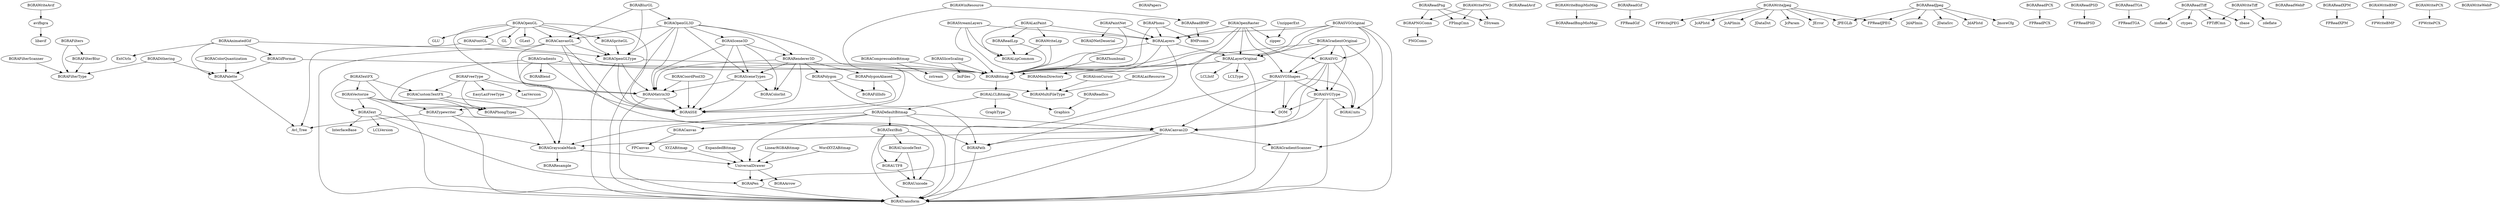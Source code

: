 digraph Uses {
  "avifbgra" -> "libavif"
  "avifbgra" [href="avifbgra.html"]
  "BGRAAnimatedGif" -> "BGRABitmap"
  "BGRAAnimatedGif" -> "BGRAPalette"
  "BGRAAnimatedGif" -> "BGRAGifFormat"
  "BGRAAnimatedGif" -> "ExtCtrls"
  "BGRAAnimatedGif" [href="BGRAAnimatedGif.html"]
  "BGRAArrow" [href="BGRAArrow.html"]
  "BGRABitmap" -> "BGRALCLBitmap"
  "BGRABitmap" [href="BGRABitmap.html"]
  "BGRABlend" [href="BGRABlend.html"]
  "BGRABlurGL" -> "BGRAOpenGL3D"
  "BGRABlurGL" -> "BGRACanvasGL"
  "BGRABlurGL" -> "BGRAOpenGLType"
  "BGRABlurGL" [href="BGRABlurGL.html"]
  "BGRACanvas" -> "FPCanvas"
  "BGRACanvas" [href="BGRACanvas.html"]
  "BGRACanvas2D" -> "BGRATransform"
  "BGRACanvas2D" -> "BGRAGradientScanner"
  "BGRACanvas2D" -> "BGRAPath"
  "BGRACanvas2D" -> "BGRAPen"
  "BGRACanvas2D" -> "BGRAGrayscaleMask"
  "BGRACanvas2D" [href="BGRACanvas2D.html"]
  "BGRACanvasGL" -> "BGRAOpenGLType"
  "BGRACanvasGL" -> "BGRATransform"
  "BGRACanvasGL" -> "BGRAPath"
  "BGRACanvasGL" -> "BGRASSE"
  "BGRACanvasGL" -> "BGRAMatrix3D"
  "BGRACanvasGL" [href="BGRACanvasGL.html"]
  "BGRAColorInt" [href="BGRAColorInt.html"]
  "BGRAColorQuantization" -> "BGRAPalette"
  "BGRAColorQuantization" [href="BGRAColorQuantization.html"]
  "BGRACompressableBitmap" -> "BGRABitmap"
  "BGRACompressableBitmap" -> "zstream"
  "BGRACompressableBitmap" [href="BGRACompressableBitmap.html"]
  "BGRACoordPool3D" -> "BGRASSE"
  "BGRACoordPool3D" -> "BGRAMatrix3D"
  "BGRACoordPool3D" [href="BGRACoordPool3D.html"]
  "BGRACustomTextFX" -> "BGRAPhongTypes"
  "BGRACustomTextFX" -> "BGRAGrayscaleMask"
  "BGRACustomTextFX" [href="BGRACustomTextFX.html"]
  "BGRADefaultBitmap" -> "BGRACanvas"
  "BGRADefaultBitmap" -> "BGRACanvas2D"
  "BGRADefaultBitmap" -> "BGRATransform"
  "BGRADefaultBitmap" -> "BGRATextBidi"
  "BGRADefaultBitmap" -> "UniversalDrawer"
  "BGRADefaultBitmap" -> "BGRAGrayscaleMask"
  "BGRADefaultBitmap" [href="BGRADefaultBitmap.html"]
  "BGRADithering" -> "BGRAFilterType"
  "BGRADithering" -> "BGRAPalette"
  "BGRADithering" [href="BGRADithering.html"]
  "BGRADNetDeserial" [href="BGRADNetDeserial.html"]
  "BGRAFillInfo" [href="BGRAFillInfo.html"]
  "BGRAFilterBlur" -> "BGRAFilterType"
  "BGRAFilterBlur" [href="BGRAFilterBlur.html"]
  "BGRAFilters" -> "BGRAFilterType"
  "BGRAFilters" -> "BGRAFilterBlur"
  "BGRAFilters" [href="BGRAFilters.html"]
  "BGRAFilterScanner" -> "BGRAFilterType"
  "BGRAFilterScanner" [href="BGRAFilterScanner.html"]
  "BGRAFilterType" [href="BGRAFilterType.html"]
  "BGRAFontGL" -> "BGRAOpenGLType"
  "BGRAFontGL" -> "Avl_Tree"
  "BGRAFontGL" [href="BGRAFontGL.html"]
  "BGRAFreeType" -> "EasyLazFreeType"
  "BGRAFreeType" -> "BGRACustomTextFX"
  "BGRAFreeType" -> "BGRAPhongTypes"
  "BGRAFreeType" -> "BGRATypewriter"
  "BGRAFreeType" -> "LazVersion"
  "BGRAFreeType" [href="BGRAFreeType.html"]
  "BGRAGifFormat" -> "BGRABitmap"
  "BGRAGifFormat" -> "BGRAPalette"
  "BGRAGifFormat" [href="BGRAGifFormat.html"]
  "BGRAGradientOriginal" -> "BGRALayerOriginal"
  "BGRAGradientOriginal" -> "BGRABitmap"
  "BGRAGradientOriginal" -> "BGRAGradientScanner"
  "BGRAGradientOriginal" -> "BGRASVG"
  "BGRAGradientOriginal" -> "BGRASVGShapes"
  "BGRAGradientOriginal" -> "BGRASVGType"
  "BGRAGradientOriginal" [href="BGRAGradientOriginal.html"]
  "BGRAGradients" -> "BGRABitmap"
  "BGRAGradients" -> "BGRABlend"
  "BGRAGradients" -> "BGRAPhongTypes"
  "BGRAGradients" -> "BGRASSE"
  "BGRAGradients" -> "BGRAGrayscaleMask"
  "BGRAGradients" [href="BGRAGradients.html"]
  "BGRAGradientScanner" -> "BGRATransform"
  "BGRAGradientScanner" [href="BGRAGradientScanner.html"]
  "BGRAGrayscaleMask" -> "BGRAResample"
  "BGRAGrayscaleMask" -> "UniversalDrawer"
  "BGRAGrayscaleMask" [href="BGRAGrayscaleMask.html"]
  "BGRAIconCursor" -> "BGRAMultiFileType"
  "BGRAIconCursor" [href="BGRAIconCursor.html"]
  "BGRALayerOriginal" -> "BGRABitmap"
  "BGRALayerOriginal" -> "BGRATransform"
  "BGRALayerOriginal" -> "BGRAMemDirectory"
  "BGRALayerOriginal" -> "LCLType"
  "BGRALayerOriginal" -> "LCLIntf"
  "BGRALayerOriginal" [href="BGRALayerOriginal.html"]
  "BGRALayers" -> "BGRABitmap"
  "BGRALayers" -> "BGRAMemDirectory"
  "BGRALayers" -> "BGRATransform"
  "BGRALayers" -> "BGRALayerOriginal"
  "BGRALayers" [href="BGRALayers.html"]
  "BGRALazPaint" -> "BGRALayers"
  "BGRALazPaint" -> "BGRAReadLzp"
  "BGRALazPaint" -> "BGRAWriteLzp"
  "BGRALazPaint" -> "BGRALzpCommon"
  "BGRALazPaint" [href="BGRALazPaint.html"]
  "BGRALazResource" -> "BGRAMultiFileType"
  "BGRALazResource" [href="BGRALazResource.html"]
  "BGRALCLBitmap" -> "Graphics"
  "BGRALCLBitmap" -> "GraphType"
  "BGRALCLBitmap" -> "BGRADefaultBitmap"
  "BGRALCLBitmap" [href="BGRALCLBitmap.html"]
  "BGRALzpCommon" [href="BGRALzpCommon.html"]
  "BGRAMatrix3D" -> "BGRASSE"
  "BGRAMatrix3D" -> "BGRATransform"
  "BGRAMatrix3D" [href="BGRAMatrix3D.html"]
  "BGRAMemDirectory" -> "BGRAMultiFileType"
  "BGRAMemDirectory" [href="BGRAMemDirectory.html"]
  "BGRAMultiFileType" [href="BGRAMultiFileType.html"]
  "BGRAOpenGL" -> "BGRAOpenGLType"
  "BGRAOpenGL" -> "BGRASpriteGL"
  "BGRAOpenGL" -> "BGRACanvasGL"
  "BGRAOpenGL" -> "GL"
  "BGRAOpenGL" -> "GLext"
  "BGRAOpenGL" -> "GLU"
  "BGRAOpenGL" -> "BGRAFontGL"
  "BGRAOpenGL" -> "BGRASSE"
  "BGRAOpenGL" -> "BGRAMatrix3D"
  "BGRAOpenGL" [href="BGRAOpenGL.html"]
  "BGRAOpenGL3D" -> "BGRASceneTypes"
  "BGRAOpenGL3D" -> "BGRASSE"
  "BGRAOpenGL3D" -> "BGRAMatrix3D"
  "BGRAOpenGL3D" -> "BGRACanvasGL"
  "BGRAOpenGL3D" -> "BGRAScene3D"
  "BGRAOpenGL3D" -> "BGRAOpenGLType"
  "BGRAOpenGL3D" -> "BGRATransform"
  "BGRAOpenGL3D" -> "BGRARenderer3D"
  "BGRAOpenGL3D" [href="BGRAOpenGL3D.html"]
  "BGRAOpenGLType" -> "BGRABitmap"
  "BGRAOpenGLType" -> "BGRATransform"
  "BGRAOpenGLType" -> "BGRASSE"
  "BGRAOpenGLType" -> "BGRAMatrix3D"
  "BGRAOpenGLType" [href="BGRAOpenGLType.html"]
  "BGRAOpenRaster" -> "BGRALayers"
  "BGRAOpenRaster" -> "zipper"
  "BGRAOpenRaster" -> "DOM"
  "BGRAOpenRaster" -> "BGRABitmap"
  "BGRAOpenRaster" -> "BGRALayerOriginal"
  "BGRAOpenRaster" -> "BGRASVGShapes"
  "BGRAOpenRaster" -> "BGRASVG"
  "BGRAOpenRaster" [href="BGRAOpenRaster.html"]
  "BGRAPaintNet" -> "BGRADNetDeserial"
  "BGRAPaintNet" -> "BGRABitmap"
  "BGRAPaintNet" -> "BGRALayers"
  "BGRAPaintNet" [href="BGRAPaintNet.html"]
  "BGRAPalette" -> "Avl_Tree"
  "BGRAPalette" [href="BGRAPalette.html"]
  "BGRAPapers" [href="BGRAPapers.html"]
  "BGRAPath" -> "BGRATransform"
  "BGRAPath" [href="BGRAPath.html"]
  "BGRAPen" -> "BGRATransform"
  "BGRAPen" [href="BGRAPen.html"]
  "BGRAPhongTypes" [href="BGRAPhongTypes.html"]
  "BGRAPhoxo" -> "BGRALayers"
  "BGRAPhoxo" -> "BGRABitmap"
  "BGRAPhoxo" -> "BMPcomn"
  "BGRAPhoxo" [href="BGRAPhoxo.html"]
  "BGRAPNGComn" -> "PNGComn"
  "BGRAPNGComn" [href="BGRAPNGComn.html"]
  "BGRAPolygon" -> "BGRAFillInfo"
  "BGRAPolygon" -> "BGRAPath"
  "BGRAPolygon" [href="BGRAPolygon.html"]
  "BGRAPolygonAliased" -> "BGRAFillInfo"
  "BGRAPolygonAliased" -> "BGRASSE"
  "BGRAPolygonAliased" [href="BGRAPolygonAliased.html"]
  "BGRAReadAvif" [href="BGRAReadAvif.html"]
  "BGRAReadBMP" -> "BMPcomn"
  "BGRAReadBMP" [href="BGRAReadBMP.html"]
  "BGRAReadBmpMioMap" [href="BGRAReadBmpMioMap.html"]
  "BGRAReadGif" -> "FPReadGif"
  "BGRAReadGif" [href="BGRAReadGif.html"]
  "BGRAReadIco" -> "Graphics"
  "BGRAReadIco" [href="BGRAReadIco.html"]
  "BGRAReadJpeg" -> "JPEGLib"
  "BGRAReadJpeg" -> "JdAPImin"
  "BGRAReadJpeg" -> "JDataSrc"
  "BGRAReadJpeg" -> "JdAPIstd"
  "BGRAReadJpeg" -> "JmoreCfg"
  "BGRAReadJpeg" -> "FPReadJPEG"
  "BGRAReadJpeg" [href="BGRAReadJpeg.html"]
  "BGRAReadLzp" -> "BGRALzpCommon"
  "BGRAReadLzp" -> "BGRABitmap"
  "BGRAReadLzp" [href="BGRAReadLzp.html"]
  "BGRAReadPCX" -> "FPReadPCX"
  "BGRAReadPCX" [href="BGRAReadPCX.html"]
  "BGRAReadPng" -> "FPImgCmn"
  "BGRAReadPng" -> "BGRAPNGComn"
  "BGRAReadPng" -> "ZStream"
  "BGRAReadPng" [href="BGRAReadPng.html"]
  "BGRAReadPSD" -> "FPReadPSD"
  "BGRAReadPSD" [href="BGRAReadPSD.html"]
  "BGRAReadTGA" -> "FPReadTGA"
  "BGRAReadTGA" [href="BGRAReadTGA.html"]
  "BGRAReadTiff" -> "ctypes"
  "BGRAReadTiff" -> "zinflate"
  "BGRAReadTiff" -> "zbase"
  "BGRAReadTiff" -> "FPTiffCmn"
  "BGRAReadTiff" [href="BGRAReadTiff.html"]
  "BGRAReadWebP" [href="BGRAReadWebP.html"]
  "BGRAReadXPM" -> "FPReadXPM"
  "BGRAReadXPM" [href="BGRAReadXPM.html"]
  "BGRARenderer3D" -> "BGRASceneTypes"
  "BGRARenderer3D" -> "BGRASSE"
  "BGRARenderer3D" -> "BGRAPolygon"
  "BGRARenderer3D" -> "BGRAColorInt"
  "BGRARenderer3D" -> "BGRAMatrix3D"
  "BGRARenderer3D" -> "BGRAPolygonAliased"
  "BGRARenderer3D" [href="BGRARenderer3D.html"]
  "BGRAResample" [href="BGRAResample.html"]
  "BGRAScene3D" -> "BGRAColorInt"
  "BGRAScene3D" -> "BGRASSE"
  "BGRAScene3D" -> "BGRAMatrix3D"
  "BGRAScene3D" -> "BGRASceneTypes"
  "BGRAScene3D" -> "BGRARenderer3D"
  "BGRAScene3D" [href="BGRAScene3D.html"]
  "BGRASceneTypes" -> "BGRASSE"
  "BGRASceneTypes" -> "BGRAMatrix3D"
  "BGRASceneTypes" -> "BGRAColorInt"
  "BGRASceneTypes" [href="BGRASceneTypes.html"]
  "BGRASliceScaling" -> "BGRABitmap"
  "BGRASliceScaling" -> "IniFiles"
  "BGRASliceScaling" [href="BGRASliceScaling.html"]
  "BGRASpriteGL" -> "BGRAOpenGLType"
  "BGRASpriteGL" [href="BGRASpriteGL.html"]
  "BGRASSE" [href="BGRASSE.html"]
  "BGRAStreamLayers" -> "BGRALayers"
  "BGRAStreamLayers" -> "BGRABitmap"
  "BGRAStreamLayers" -> "BGRALzpCommon"
  "BGRAStreamLayers" -> "BGRAMemDirectory"
  "BGRAStreamLayers" [href="BGRAStreamLayers.html"]
  "BGRASVG" -> "DOM"
  "BGRASVG" -> "BGRAUnits"
  "BGRASVG" -> "BGRASVGShapes"
  "BGRASVG" -> "BGRACanvas2D"
  "BGRASVG" -> "BGRASVGType"
  "BGRASVG" [href="BGRASVG.html"]
  "BGRASVGOriginal" -> "BGRABitmap"
  "BGRASVGOriginal" -> "BGRASVG"
  "BGRASVGOriginal" -> "BGRATransform"
  "BGRASVGOriginal" -> "BGRALayerOriginal"
  "BGRASVGOriginal" -> "BGRAUnits"
  "BGRASVGOriginal" -> "BGRALayers"
  "BGRASVGOriginal" [href="BGRASVGOriginal.html"]
  "BGRASVGShapes" -> "BGRAUnits"
  "BGRASVGShapes" -> "DOM"
  "BGRASVGShapes" -> "BGRAPath"
  "BGRASVGShapes" -> "BGRACanvas2D"
  "BGRASVGShapes" -> "BGRASVGType"
  "BGRASVGShapes" [href="BGRASVGShapes.html"]
  "BGRASVGType" -> "BGRATransform"
  "BGRASVGType" -> "BGRAUnits"
  "BGRASVGType" -> "DOM"
  "BGRASVGType" -> "BGRACanvas2D"
  "BGRASVGType" [href="BGRASVGType.html"]
  "BGRAText" -> "BGRAPen"
  "BGRAText" -> "BGRAGrayscaleMask"
  "BGRAText" -> "InterfaceBase"
  "BGRAText" -> "LCLVersion"
  "BGRAText" [href="BGRAText.html"]
  "BGRATextBidi" -> "BGRAUTF8"
  "BGRATextBidi" -> "BGRAUnicode"
  "BGRATextBidi" -> "BGRATransform"
  "BGRATextBidi" -> "BGRAUnicodeText"
  "BGRATextBidi" [href="BGRATextBidi.html"]
  "BGRATextFX" -> "BGRAPhongTypes"
  "BGRATextFX" -> "BGRAText"
  "BGRATextFX" -> "BGRACustomTextFX"
  "BGRATextFX" -> "BGRAVectorize"
  "BGRATextFX" [href="BGRATextFX.html"]
  "BGRAThumbnail" -> "BGRABitmap"
  "BGRAThumbnail" [href="BGRAThumbnail.html"]
  "BGRATransform" [href="BGRATransform.html"]
  "BGRATypewriter" -> "Avl_Tree"
  "BGRATypewriter" -> "BGRACanvas2D"
  "BGRATypewriter" -> "BGRATransform"
  "BGRATypewriter" [href="BGRATypewriter.html"]
  "BGRAUnicode" [href="BGRAUnicode.html"]
  "BGRAUnicodeText" -> "BGRAUnicode"
  "BGRAUnicodeText" -> "BGRAUTF8"
  "BGRAUnicodeText" [href="BGRAUnicodeText.html"]
  "BGRAUnits" [href="BGRAUnits.html"]
  "BGRAUTF8" -> "BGRAUnicode"
  "BGRAUTF8" [href="BGRAUTF8.html"]
  "BGRAVectorize" -> "BGRATypewriter"
  "BGRAVectorize" -> "BGRATransform"
  "BGRAVectorize" -> "BGRACanvas2D"
  "BGRAVectorize" -> "BGRAText"
  "BGRAVectorize" [href="BGRAVectorize.html"]
  "BGRAWinResource" -> "BGRAMultiFileType"
  "BGRAWinResource" -> "BGRAReadBMP"
  "BGRAWinResource" [href="BGRAWinResource.html"]
  "BGRAWriteAvif" -> "avifbgra"
  "BGRAWriteAvif" [href="BGRAWriteAvif.html"]
  "BGRAWriteBMP" -> "FPWriteBMP"
  "BGRAWriteBMP" [href="BGRAWriteBMP.html"]
  "BGRAWriteBmpMioMap" -> "BGRAReadBmpMioMap"
  "BGRAWriteBmpMioMap" [href="BGRAWriteBmpMioMap.html"]
  "BGRAWriteJpeg" -> "FPReadJPEG"
  "BGRAWriteJpeg" -> "FPWriteJPEG"
  "BGRAWriteJpeg" -> "JPEGLib"
  "BGRAWriteJpeg" -> "JcAPIstd"
  "BGRAWriteJpeg" -> "JcAPImin"
  "BGRAWriteJpeg" -> "JDataDst"
  "BGRAWriteJpeg" -> "JcParam"
  "BGRAWriteJpeg" -> "JError"
  "BGRAWriteJpeg" [href="BGRAWriteJpeg.html"]
  "BGRAWriteLzp" -> "BGRALzpCommon"
  "BGRAWriteLzp" -> "BGRABitmap"
  "BGRAWriteLzp" [href="BGRAWriteLzp.html"]
  "BGRAWritePCX" -> "FPWritePCX"
  "BGRAWritePCX" [href="BGRAWritePCX.html"]
  "BGRAWritePNG" -> "FPImgCmn"
  "BGRAWritePNG" -> "BGRAPNGComn"
  "BGRAWritePNG" -> "ZStream"
  "BGRAWritePNG" [href="BGRAWritePNG.html"]
  "BGRAWriteTiff" -> "zbase"
  "BGRAWriteTiff" -> "zdeflate"
  "BGRAWriteTiff" -> "FPTiffCmn"
  "BGRAWriteTiff" [href="BGRAWriteTiff.html"]
  "BGRAWriteWebP" [href="BGRAWriteWebP.html"]
  "ExpandedBitmap" -> "UniversalDrawer"
  "ExpandedBitmap" [href="ExpandedBitmap.html"]
  "LinearRGBABitmap" -> "UniversalDrawer"
  "LinearRGBABitmap" [href="LinearRGBABitmap.html"]
  "UniversalDrawer" -> "BGRAPen"
  "UniversalDrawer" -> "BGRAArrow"
  "UniversalDrawer" [href="UniversalDrawer.html"]
  "UnzipperExt" -> "zipper"
  "UnzipperExt" [href="UnzipperExt.html"]
  "WordXYZABitmap" -> "UniversalDrawer"
  "WordXYZABitmap" [href="WordXYZABitmap.html"]
  "XYZABitmap" -> "UniversalDrawer"
  "XYZABitmap" [href="XYZABitmap.html"]
}
